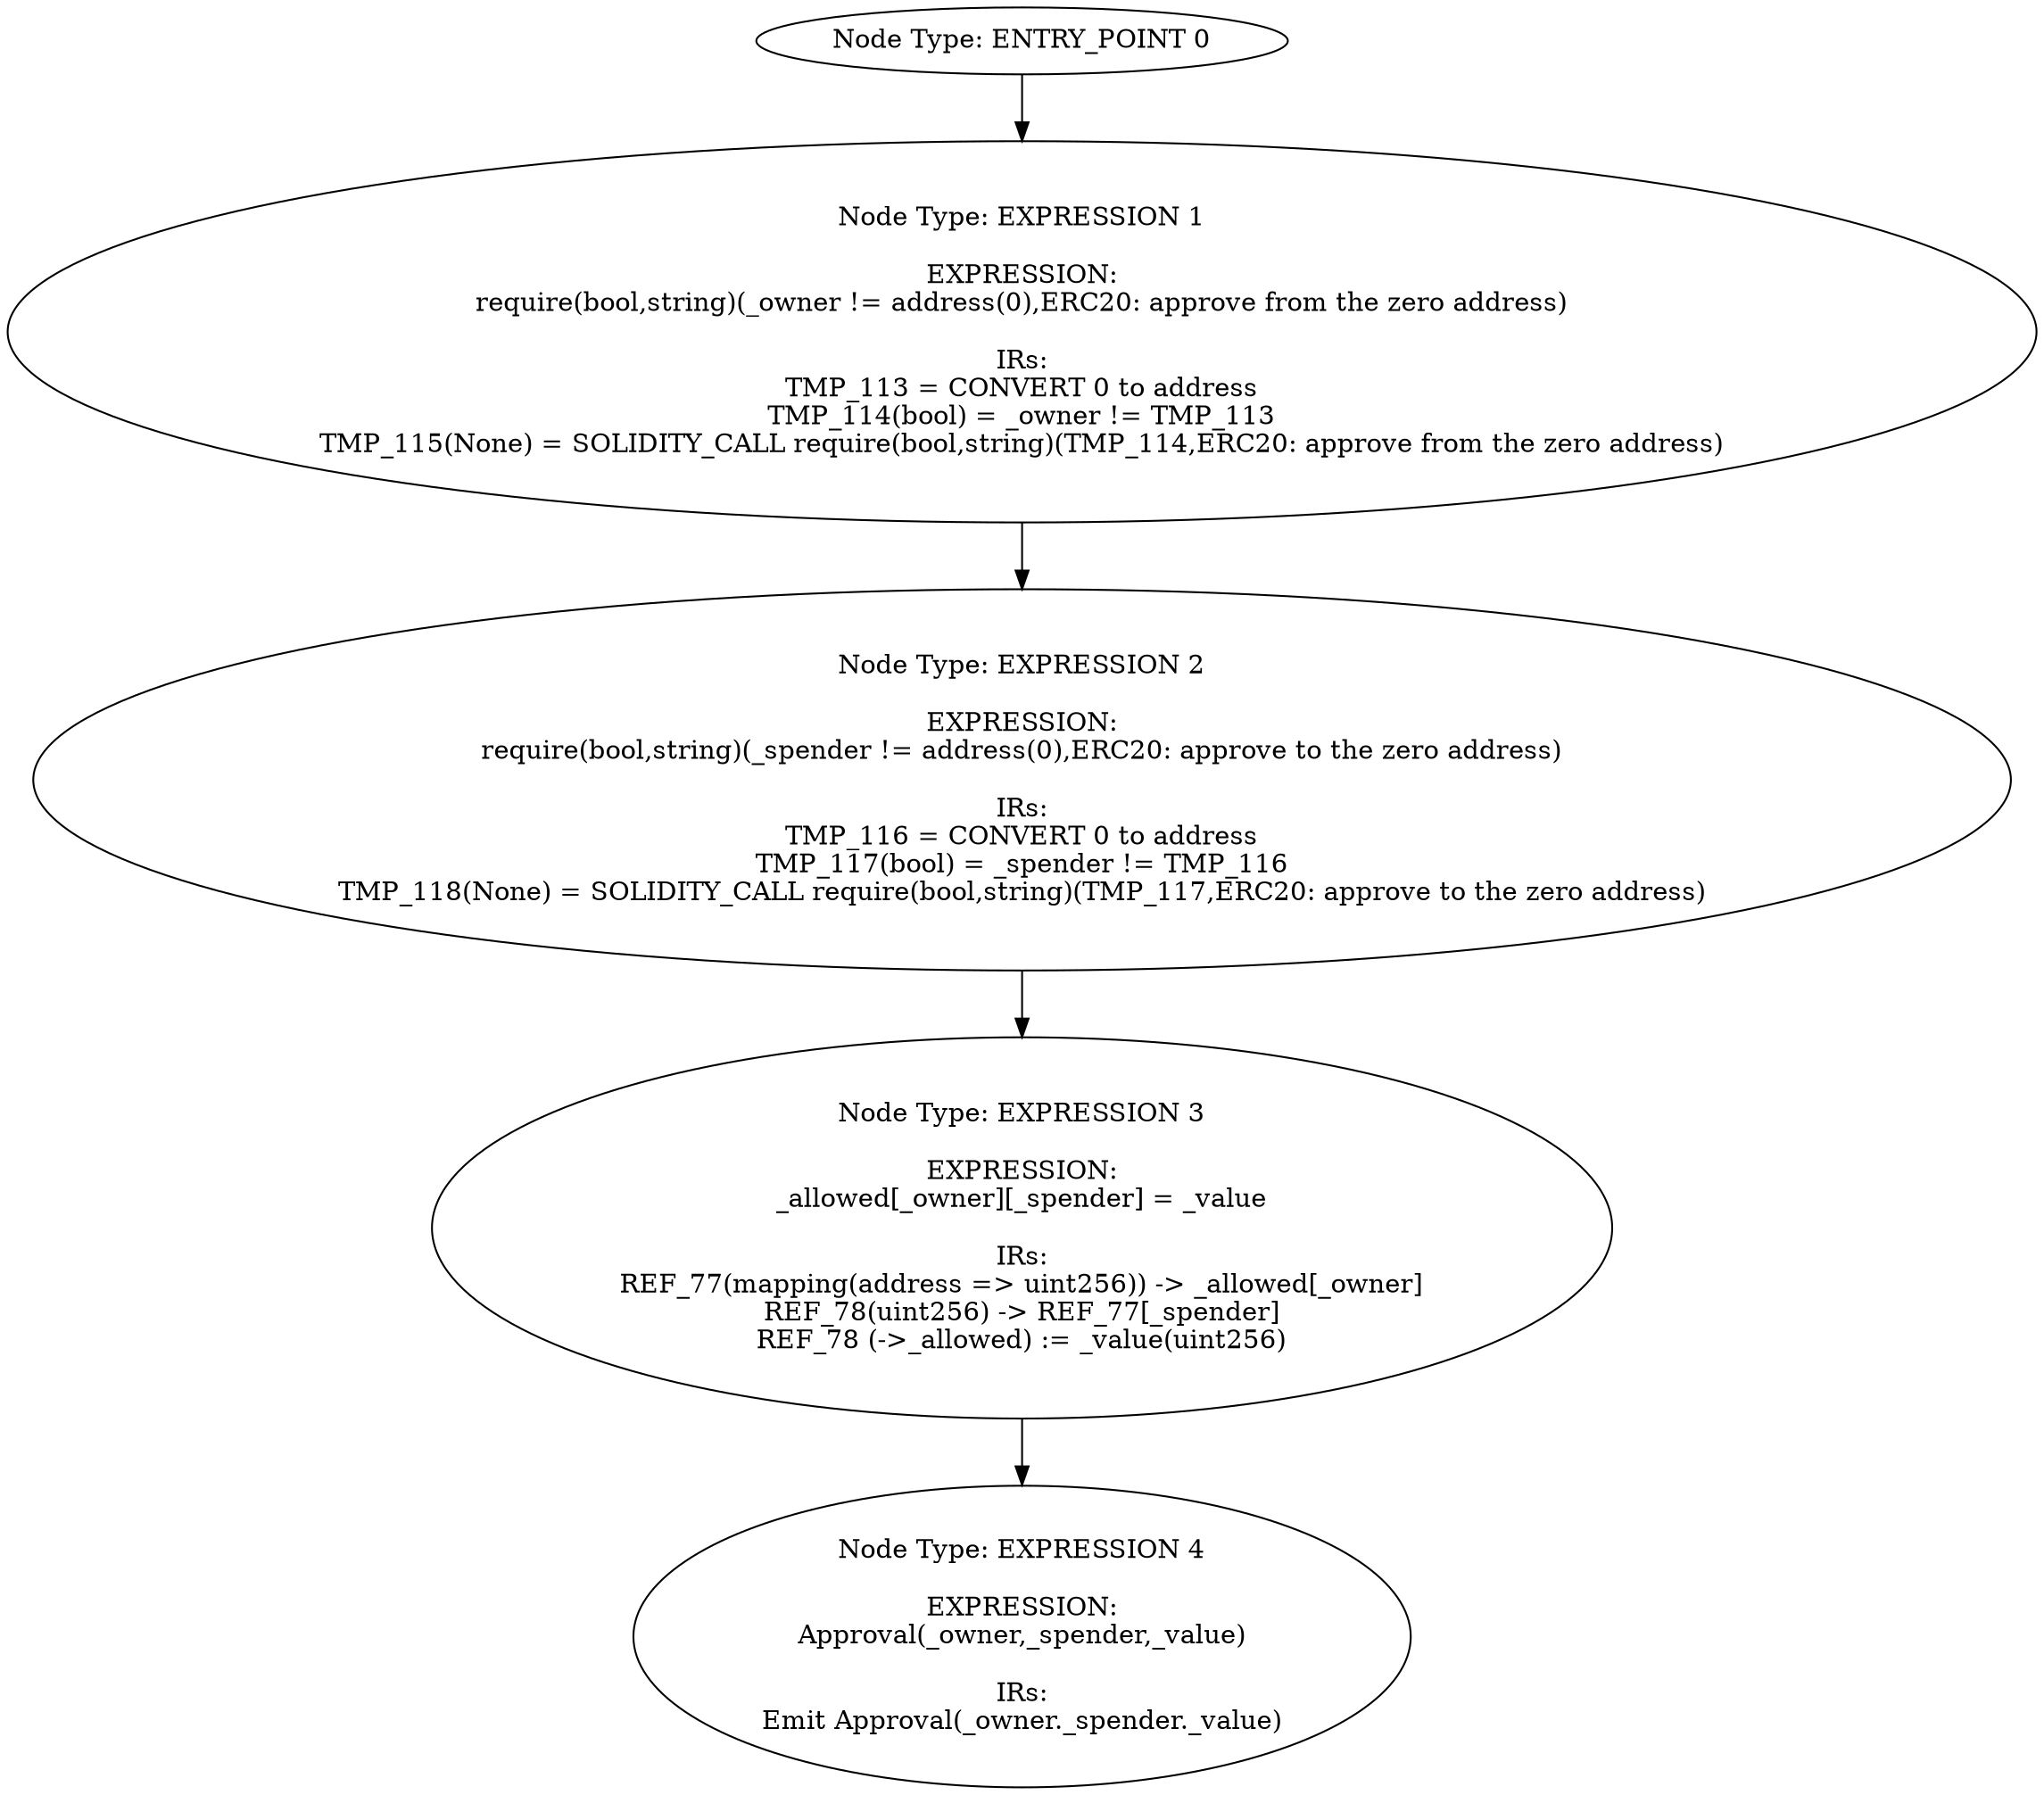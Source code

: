 digraph{
0[label="Node Type: ENTRY_POINT 0
"];
0->1;
1[label="Node Type: EXPRESSION 1

EXPRESSION:
require(bool,string)(_owner != address(0),ERC20: approve from the zero address)

IRs:
TMP_113 = CONVERT 0 to address
TMP_114(bool) = _owner != TMP_113
TMP_115(None) = SOLIDITY_CALL require(bool,string)(TMP_114,ERC20: approve from the zero address)"];
1->2;
2[label="Node Type: EXPRESSION 2

EXPRESSION:
require(bool,string)(_spender != address(0),ERC20: approve to the zero address)

IRs:
TMP_116 = CONVERT 0 to address
TMP_117(bool) = _spender != TMP_116
TMP_118(None) = SOLIDITY_CALL require(bool,string)(TMP_117,ERC20: approve to the zero address)"];
2->3;
3[label="Node Type: EXPRESSION 3

EXPRESSION:
_allowed[_owner][_spender] = _value

IRs:
REF_77(mapping(address => uint256)) -> _allowed[_owner]
REF_78(uint256) -> REF_77[_spender]
REF_78 (->_allowed) := _value(uint256)"];
3->4;
4[label="Node Type: EXPRESSION 4

EXPRESSION:
Approval(_owner,_spender,_value)

IRs:
Emit Approval(_owner._spender._value)"];
}
